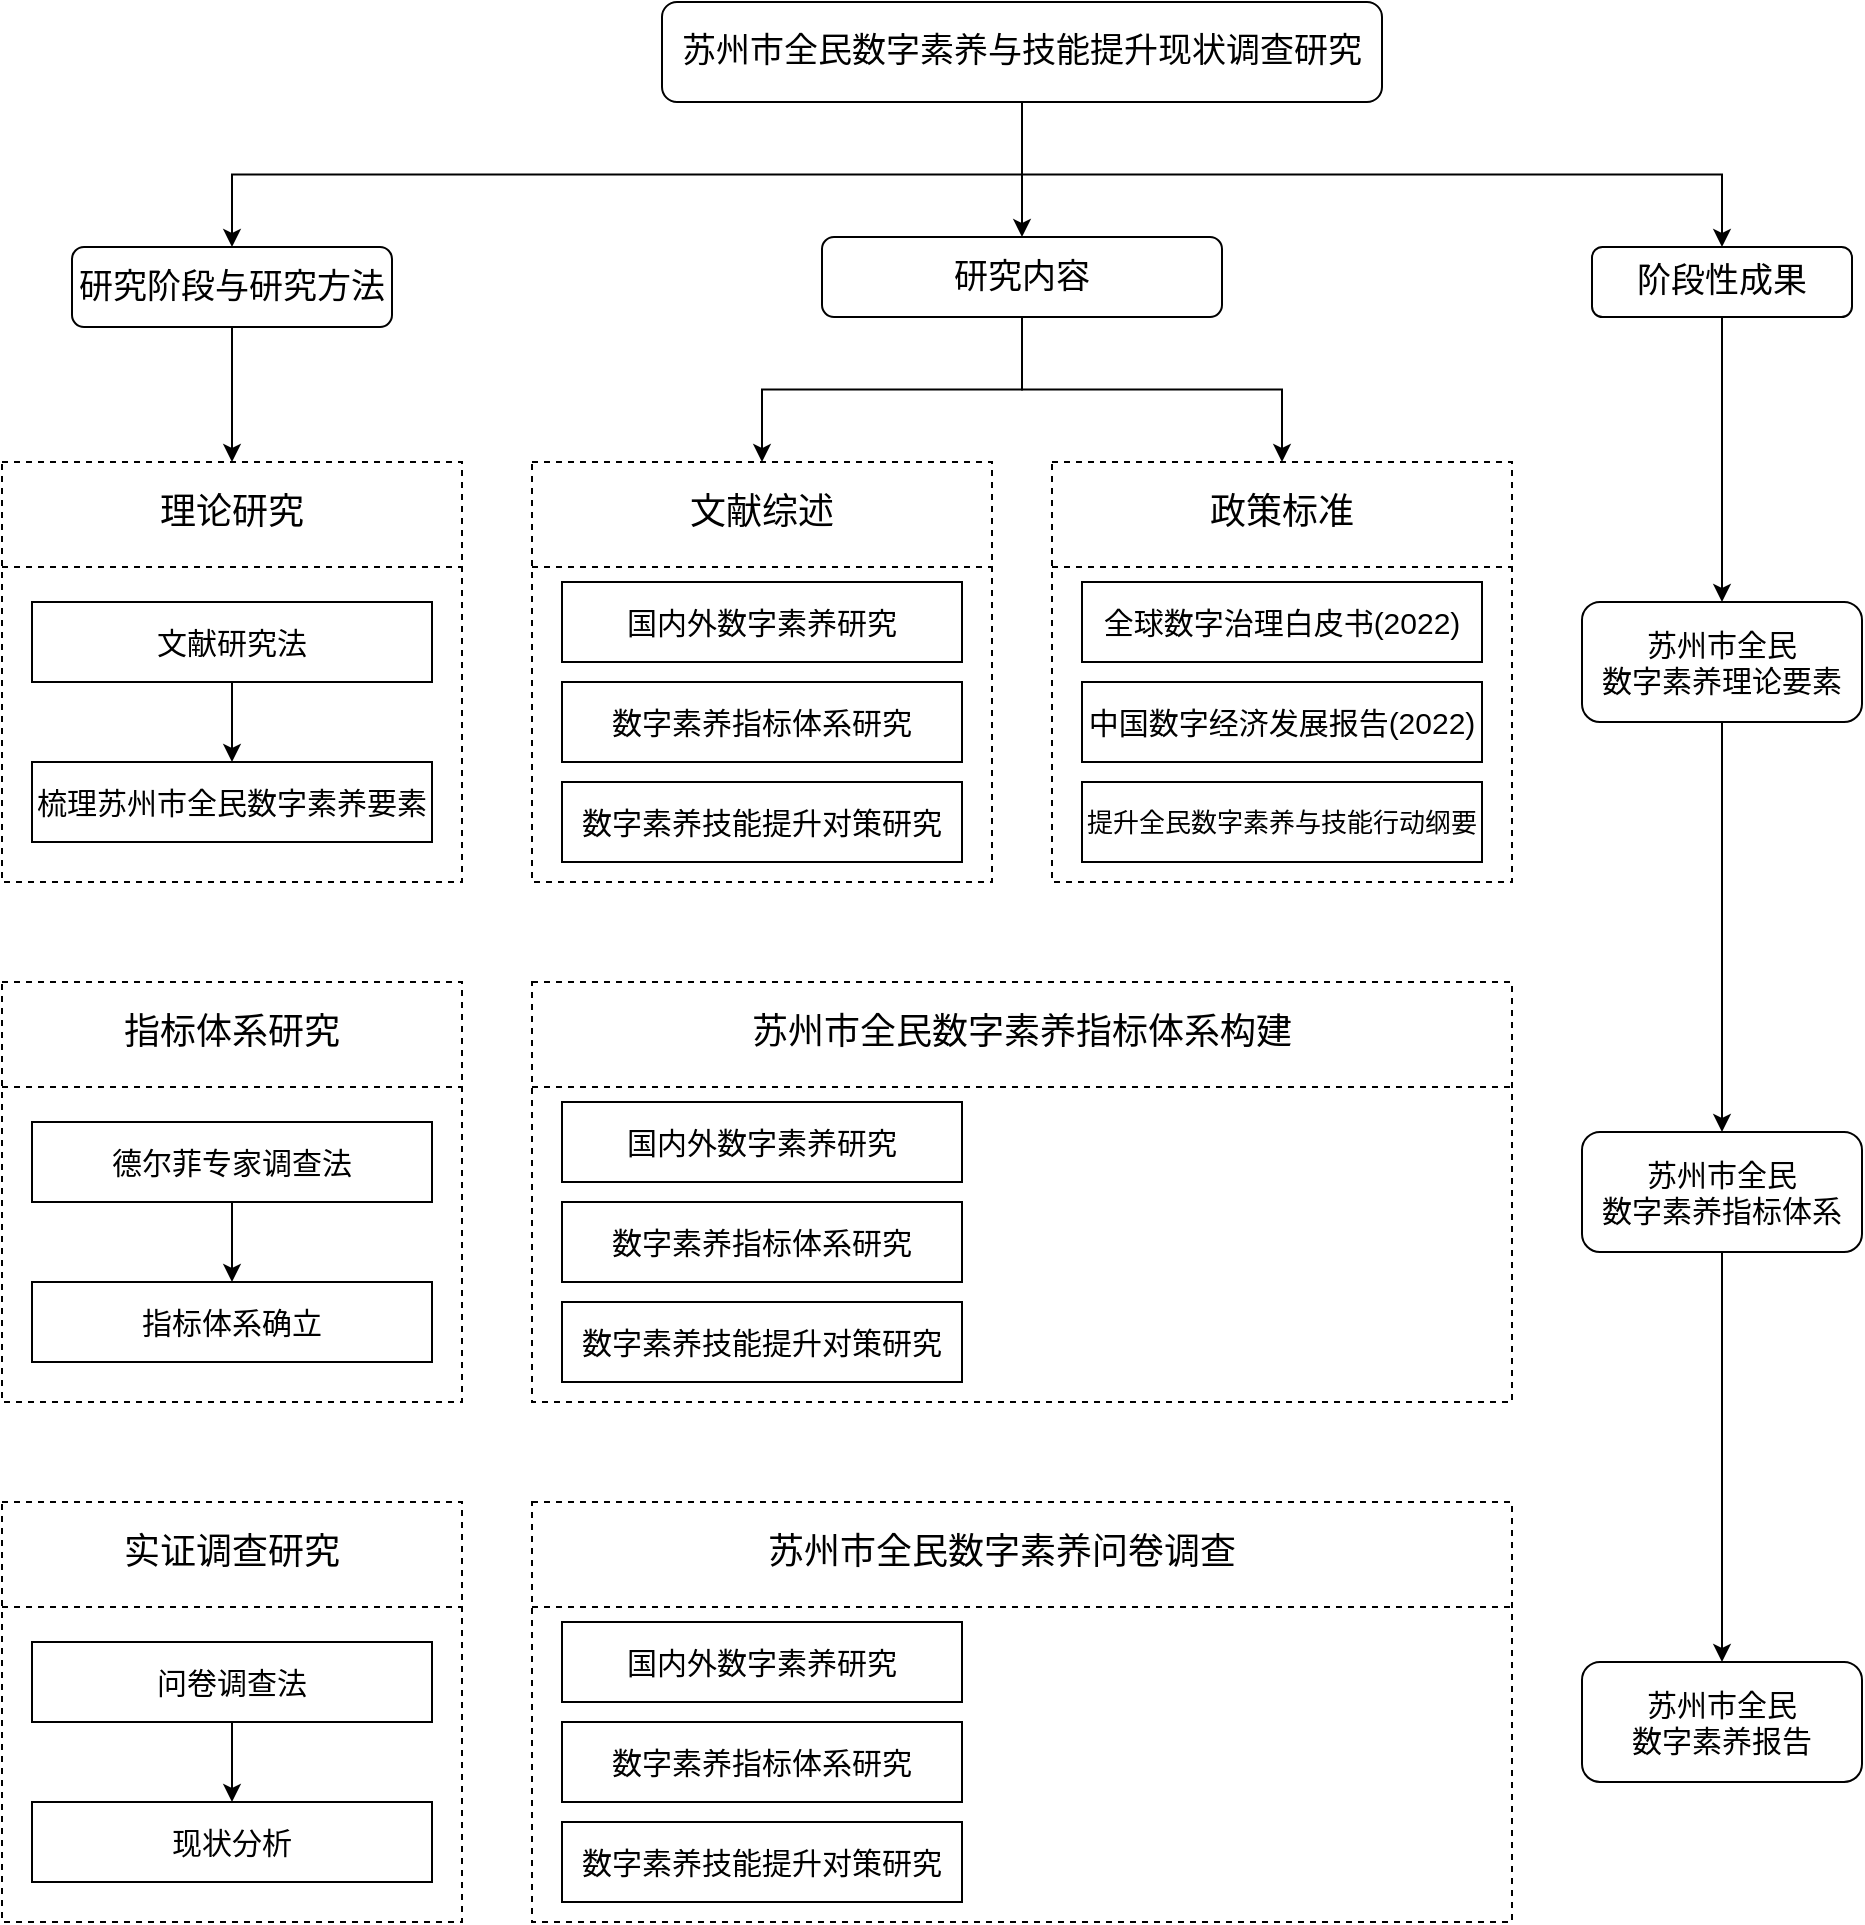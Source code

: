 <mxfile version="21.1.8" type="github">
  <diagram name="第 1 页" id="ylQiIapKLuFGazXnUSWv">
    <mxGraphModel dx="1811" dy="585" grid="1" gridSize="10" guides="1" tooltips="1" connect="1" arrows="1" fold="1" page="1" pageScale="1" pageWidth="827" pageHeight="1169" math="0" shadow="0">
      <root>
        <mxCell id="0" />
        <mxCell id="1" parent="0" />
        <mxCell id="sdYyX6AsqRZzDsCQbQxA-26" style="edgeStyle=orthogonalEdgeStyle;rounded=0;orthogonalLoop=1;jettySize=auto;html=1;exitX=0.5;exitY=1;exitDx=0;exitDy=0;" edge="1" parent="1" source="sdYyX6AsqRZzDsCQbQxA-2" target="sdYyX6AsqRZzDsCQbQxA-4">
          <mxGeometry relative="1" as="geometry" />
        </mxCell>
        <mxCell id="sdYyX6AsqRZzDsCQbQxA-27" style="edgeStyle=orthogonalEdgeStyle;rounded=0;orthogonalLoop=1;jettySize=auto;html=1;exitX=0.5;exitY=1;exitDx=0;exitDy=0;entryX=0.5;entryY=0;entryDx=0;entryDy=0;" edge="1" parent="1" source="sdYyX6AsqRZzDsCQbQxA-2" target="sdYyX6AsqRZzDsCQbQxA-7">
          <mxGeometry relative="1" as="geometry" />
        </mxCell>
        <mxCell id="sdYyX6AsqRZzDsCQbQxA-28" style="edgeStyle=orthogonalEdgeStyle;rounded=0;orthogonalLoop=1;jettySize=auto;html=1;exitX=0.5;exitY=1;exitDx=0;exitDy=0;entryX=0.5;entryY=0;entryDx=0;entryDy=0;" edge="1" parent="1" source="sdYyX6AsqRZzDsCQbQxA-2" target="sdYyX6AsqRZzDsCQbQxA-5">
          <mxGeometry relative="1" as="geometry" />
        </mxCell>
        <mxCell id="sdYyX6AsqRZzDsCQbQxA-2" value="苏州市全民数字素养与技能提升现状调查研究" style="rounded=1;whiteSpace=wrap;html=1;fontSize=17;" vertex="1" parent="1">
          <mxGeometry x="265" y="20" width="360" height="50" as="geometry" />
        </mxCell>
        <mxCell id="sdYyX6AsqRZzDsCQbQxA-42" style="edgeStyle=orthogonalEdgeStyle;rounded=0;orthogonalLoop=1;jettySize=auto;html=1;exitX=0.5;exitY=1;exitDx=0;exitDy=0;entryX=0.5;entryY=0;entryDx=0;entryDy=0;" edge="1" parent="1" source="sdYyX6AsqRZzDsCQbQxA-4" target="sdYyX6AsqRZzDsCQbQxA-9">
          <mxGeometry relative="1" as="geometry" />
        </mxCell>
        <mxCell id="sdYyX6AsqRZzDsCQbQxA-43" style="edgeStyle=orthogonalEdgeStyle;rounded=0;orthogonalLoop=1;jettySize=auto;html=1;exitX=0.5;exitY=1;exitDx=0;exitDy=0;entryX=0.5;entryY=0;entryDx=0;entryDy=0;" edge="1" parent="1" source="sdYyX6AsqRZzDsCQbQxA-4" target="sdYyX6AsqRZzDsCQbQxA-17">
          <mxGeometry relative="1" as="geometry" />
        </mxCell>
        <mxCell id="sdYyX6AsqRZzDsCQbQxA-4" value="研究内容" style="rounded=1;whiteSpace=wrap;html=1;fontSize=17;" vertex="1" parent="1">
          <mxGeometry x="345" y="137.5" width="200" height="40" as="geometry" />
        </mxCell>
        <mxCell id="sdYyX6AsqRZzDsCQbQxA-45" style="edgeStyle=orthogonalEdgeStyle;rounded=0;orthogonalLoop=1;jettySize=auto;html=1;exitX=0.5;exitY=1;exitDx=0;exitDy=0;entryX=0.5;entryY=0;entryDx=0;entryDy=0;" edge="1" parent="1" source="sdYyX6AsqRZzDsCQbQxA-5" target="sdYyX6AsqRZzDsCQbQxA-44">
          <mxGeometry relative="1" as="geometry" />
        </mxCell>
        <mxCell id="sdYyX6AsqRZzDsCQbQxA-5" value="阶段性成果" style="rounded=1;whiteSpace=wrap;html=1;fontSize=17;" vertex="1" parent="1">
          <mxGeometry x="730" y="142.5" width="130" height="35" as="geometry" />
        </mxCell>
        <mxCell id="sdYyX6AsqRZzDsCQbQxA-41" style="edgeStyle=orthogonalEdgeStyle;rounded=0;orthogonalLoop=1;jettySize=auto;html=1;exitX=0.5;exitY=1;exitDx=0;exitDy=0;entryX=0.5;entryY=0;entryDx=0;entryDy=0;" edge="1" parent="1" source="sdYyX6AsqRZzDsCQbQxA-7" target="sdYyX6AsqRZzDsCQbQxA-32">
          <mxGeometry relative="1" as="geometry" />
        </mxCell>
        <mxCell id="sdYyX6AsqRZzDsCQbQxA-7" value="研究阶段与研究方法" style="rounded=1;whiteSpace=wrap;html=1;fontSize=17;" vertex="1" parent="1">
          <mxGeometry x="-30" y="142.5" width="160" height="40" as="geometry" />
        </mxCell>
        <mxCell id="sdYyX6AsqRZzDsCQbQxA-9" value="" style="rounded=0;whiteSpace=wrap;html=1;dashed=1;" vertex="1" parent="1">
          <mxGeometry x="200" y="250" width="230" height="210" as="geometry" />
        </mxCell>
        <mxCell id="sdYyX6AsqRZzDsCQbQxA-10" value="" style="endArrow=none;dashed=1;html=1;rounded=0;entryX=1;entryY=0.25;entryDx=0;entryDy=0;exitX=0;exitY=0.25;exitDx=0;exitDy=0;" edge="1" parent="1" source="sdYyX6AsqRZzDsCQbQxA-9" target="sdYyX6AsqRZzDsCQbQxA-9">
          <mxGeometry width="50" height="50" relative="1" as="geometry">
            <mxPoint x="360" y="350" as="sourcePoint" />
            <mxPoint x="410" y="300" as="targetPoint" />
          </mxGeometry>
        </mxCell>
        <mxCell id="sdYyX6AsqRZzDsCQbQxA-11" value="文献综述" style="text;html=1;strokeColor=none;fillColor=none;align=center;verticalAlign=middle;whiteSpace=wrap;rounded=0;fontSize=18;" vertex="1" parent="1">
          <mxGeometry x="240" y="260" width="150" height="30" as="geometry" />
        </mxCell>
        <mxCell id="sdYyX6AsqRZzDsCQbQxA-14" value="国内外数字素养研究" style="rounded=0;whiteSpace=wrap;html=1;fontSize=15;" vertex="1" parent="1">
          <mxGeometry x="215" y="310" width="200" height="40" as="geometry" />
        </mxCell>
        <mxCell id="sdYyX6AsqRZzDsCQbQxA-15" value="数字素养指标体系研究" style="rounded=0;whiteSpace=wrap;html=1;fontSize=15;" vertex="1" parent="1">
          <mxGeometry x="215" y="360" width="200" height="40" as="geometry" />
        </mxCell>
        <mxCell id="sdYyX6AsqRZzDsCQbQxA-16" value="数字素养技能提升对策研究" style="rounded=0;whiteSpace=wrap;html=1;fontSize=15;" vertex="1" parent="1">
          <mxGeometry x="215" y="410" width="200" height="40" as="geometry" />
        </mxCell>
        <mxCell id="sdYyX6AsqRZzDsCQbQxA-17" value="" style="rounded=0;whiteSpace=wrap;html=1;dashed=1;" vertex="1" parent="1">
          <mxGeometry x="460" y="250" width="230" height="210" as="geometry" />
        </mxCell>
        <mxCell id="sdYyX6AsqRZzDsCQbQxA-18" value="" style="endArrow=none;dashed=1;html=1;rounded=0;entryX=1;entryY=0.25;entryDx=0;entryDy=0;exitX=0;exitY=0.25;exitDx=0;exitDy=0;" edge="1" parent="1" source="sdYyX6AsqRZzDsCQbQxA-17" target="sdYyX6AsqRZzDsCQbQxA-17">
          <mxGeometry width="50" height="50" relative="1" as="geometry">
            <mxPoint x="620" y="350" as="sourcePoint" />
            <mxPoint x="670" y="300" as="targetPoint" />
          </mxGeometry>
        </mxCell>
        <mxCell id="sdYyX6AsqRZzDsCQbQxA-19" value="政策标准" style="text;html=1;strokeColor=none;fillColor=none;align=center;verticalAlign=middle;whiteSpace=wrap;rounded=0;fontSize=18;" vertex="1" parent="1">
          <mxGeometry x="500" y="260" width="150" height="30" as="geometry" />
        </mxCell>
        <mxCell id="sdYyX6AsqRZzDsCQbQxA-20" value="全球数字治理白皮书(2022)" style="rounded=0;whiteSpace=wrap;html=1;fontSize=15;" vertex="1" parent="1">
          <mxGeometry x="475" y="310" width="200" height="40" as="geometry" />
        </mxCell>
        <mxCell id="sdYyX6AsqRZzDsCQbQxA-21" value="中国数字经济发展报告(2022)" style="rounded=0;whiteSpace=wrap;html=1;fontSize=15;" vertex="1" parent="1">
          <mxGeometry x="475" y="360" width="200" height="40" as="geometry" />
        </mxCell>
        <mxCell id="sdYyX6AsqRZzDsCQbQxA-22" value="提升全民数字素养与技能行动纲要" style="rounded=0;whiteSpace=wrap;html=1;fontSize=13;" vertex="1" parent="1">
          <mxGeometry x="475" y="410" width="200" height="40" as="geometry" />
        </mxCell>
        <mxCell id="sdYyX6AsqRZzDsCQbQxA-32" value="" style="rounded=0;whiteSpace=wrap;html=1;dashed=1;" vertex="1" parent="1">
          <mxGeometry x="-65" y="250" width="230" height="210" as="geometry" />
        </mxCell>
        <mxCell id="sdYyX6AsqRZzDsCQbQxA-33" value="" style="endArrow=none;dashed=1;html=1;rounded=0;entryX=1;entryY=0.25;entryDx=0;entryDy=0;exitX=0;exitY=0.25;exitDx=0;exitDy=0;" edge="1" parent="1" source="sdYyX6AsqRZzDsCQbQxA-32" target="sdYyX6AsqRZzDsCQbQxA-32">
          <mxGeometry width="50" height="50" relative="1" as="geometry">
            <mxPoint x="95" y="350" as="sourcePoint" />
            <mxPoint x="145" y="300" as="targetPoint" />
          </mxGeometry>
        </mxCell>
        <mxCell id="sdYyX6AsqRZzDsCQbQxA-34" value="理论研究" style="text;html=1;strokeColor=none;fillColor=none;align=center;verticalAlign=middle;whiteSpace=wrap;rounded=0;fontSize=18;" vertex="1" parent="1">
          <mxGeometry x="-25" y="260" width="150" height="30" as="geometry" />
        </mxCell>
        <mxCell id="sdYyX6AsqRZzDsCQbQxA-38" value="" style="edgeStyle=orthogonalEdgeStyle;rounded=0;orthogonalLoop=1;jettySize=auto;html=1;" edge="1" parent="1" source="sdYyX6AsqRZzDsCQbQxA-35" target="sdYyX6AsqRZzDsCQbQxA-36">
          <mxGeometry relative="1" as="geometry" />
        </mxCell>
        <mxCell id="sdYyX6AsqRZzDsCQbQxA-35" value="文献研究法" style="rounded=0;whiteSpace=wrap;html=1;fontSize=15;" vertex="1" parent="1">
          <mxGeometry x="-50" y="320" width="200" height="40" as="geometry" />
        </mxCell>
        <mxCell id="sdYyX6AsqRZzDsCQbQxA-36" value="梳理苏州市全民数字素养要素" style="rounded=0;whiteSpace=wrap;html=1;fontSize=15;" vertex="1" parent="1">
          <mxGeometry x="-50" y="400" width="200" height="40" as="geometry" />
        </mxCell>
        <mxCell id="sdYyX6AsqRZzDsCQbQxA-48" style="edgeStyle=orthogonalEdgeStyle;rounded=0;orthogonalLoop=1;jettySize=auto;html=1;exitX=0.5;exitY=1;exitDx=0;exitDy=0;entryX=0.5;entryY=0;entryDx=0;entryDy=0;" edge="1" parent="1" source="sdYyX6AsqRZzDsCQbQxA-44" target="sdYyX6AsqRZzDsCQbQxA-46">
          <mxGeometry relative="1" as="geometry" />
        </mxCell>
        <mxCell id="sdYyX6AsqRZzDsCQbQxA-44" value="苏州市全民&lt;br&gt;数字素养理论要素" style="rounded=1;whiteSpace=wrap;html=1;fontSize=15;" vertex="1" parent="1">
          <mxGeometry x="725" y="320" width="140" height="60" as="geometry" />
        </mxCell>
        <mxCell id="sdYyX6AsqRZzDsCQbQxA-49" style="edgeStyle=orthogonalEdgeStyle;rounded=0;orthogonalLoop=1;jettySize=auto;html=1;exitX=0.5;exitY=1;exitDx=0;exitDy=0;entryX=0.5;entryY=0;entryDx=0;entryDy=0;" edge="1" parent="1" source="sdYyX6AsqRZzDsCQbQxA-46" target="sdYyX6AsqRZzDsCQbQxA-47">
          <mxGeometry relative="1" as="geometry" />
        </mxCell>
        <mxCell id="sdYyX6AsqRZzDsCQbQxA-46" value="苏州市全民&lt;br&gt;数字素养指标体系" style="rounded=1;whiteSpace=wrap;html=1;fontSize=15;" vertex="1" parent="1">
          <mxGeometry x="725" y="585" width="140" height="60" as="geometry" />
        </mxCell>
        <mxCell id="sdYyX6AsqRZzDsCQbQxA-47" value="苏州市全民&lt;br&gt;数字素养报告" style="rounded=1;whiteSpace=wrap;html=1;fontSize=15;" vertex="1" parent="1">
          <mxGeometry x="725" y="850" width="140" height="60" as="geometry" />
        </mxCell>
        <mxCell id="sdYyX6AsqRZzDsCQbQxA-50" value="" style="rounded=0;whiteSpace=wrap;html=1;dashed=1;" vertex="1" parent="1">
          <mxGeometry x="-65" y="510" width="230" height="210" as="geometry" />
        </mxCell>
        <mxCell id="sdYyX6AsqRZzDsCQbQxA-51" value="" style="endArrow=none;dashed=1;html=1;rounded=0;entryX=1;entryY=0.25;entryDx=0;entryDy=0;exitX=0;exitY=0.25;exitDx=0;exitDy=0;" edge="1" parent="1" source="sdYyX6AsqRZzDsCQbQxA-50" target="sdYyX6AsqRZzDsCQbQxA-50">
          <mxGeometry width="50" height="50" relative="1" as="geometry">
            <mxPoint x="95" y="610" as="sourcePoint" />
            <mxPoint x="145" y="560" as="targetPoint" />
          </mxGeometry>
        </mxCell>
        <mxCell id="sdYyX6AsqRZzDsCQbQxA-53" value="" style="edgeStyle=orthogonalEdgeStyle;rounded=0;orthogonalLoop=1;jettySize=auto;html=1;" edge="1" parent="1" source="sdYyX6AsqRZzDsCQbQxA-54" target="sdYyX6AsqRZzDsCQbQxA-55">
          <mxGeometry relative="1" as="geometry" />
        </mxCell>
        <mxCell id="sdYyX6AsqRZzDsCQbQxA-54" value="德尔菲专家调查法" style="rounded=0;whiteSpace=wrap;html=1;fontSize=15;" vertex="1" parent="1">
          <mxGeometry x="-50" y="580" width="200" height="40" as="geometry" />
        </mxCell>
        <mxCell id="sdYyX6AsqRZzDsCQbQxA-55" value="指标体系确立" style="rounded=0;whiteSpace=wrap;html=1;fontSize=15;" vertex="1" parent="1">
          <mxGeometry x="-50" y="660" width="200" height="40" as="geometry" />
        </mxCell>
        <mxCell id="sdYyX6AsqRZzDsCQbQxA-56" value="指标体系研究" style="text;html=1;strokeColor=none;fillColor=none;align=center;verticalAlign=middle;whiteSpace=wrap;rounded=0;fontSize=18;" vertex="1" parent="1">
          <mxGeometry x="-25" y="520" width="150" height="30" as="geometry" />
        </mxCell>
        <mxCell id="sdYyX6AsqRZzDsCQbQxA-57" value="" style="rounded=0;whiteSpace=wrap;html=1;dashed=1;" vertex="1" parent="1">
          <mxGeometry x="-65" y="770" width="230" height="210" as="geometry" />
        </mxCell>
        <mxCell id="sdYyX6AsqRZzDsCQbQxA-58" value="" style="endArrow=none;dashed=1;html=1;rounded=0;entryX=1;entryY=0.25;entryDx=0;entryDy=0;exitX=0;exitY=0.25;exitDx=0;exitDy=0;" edge="1" parent="1" source="sdYyX6AsqRZzDsCQbQxA-57" target="sdYyX6AsqRZzDsCQbQxA-57">
          <mxGeometry width="50" height="50" relative="1" as="geometry">
            <mxPoint x="95" y="870" as="sourcePoint" />
            <mxPoint x="145" y="820" as="targetPoint" />
          </mxGeometry>
        </mxCell>
        <mxCell id="sdYyX6AsqRZzDsCQbQxA-59" value="" style="edgeStyle=orthogonalEdgeStyle;rounded=0;orthogonalLoop=1;jettySize=auto;html=1;" edge="1" parent="1" source="sdYyX6AsqRZzDsCQbQxA-60" target="sdYyX6AsqRZzDsCQbQxA-61">
          <mxGeometry relative="1" as="geometry" />
        </mxCell>
        <mxCell id="sdYyX6AsqRZzDsCQbQxA-60" value="问卷调查法" style="rounded=0;whiteSpace=wrap;html=1;fontSize=15;" vertex="1" parent="1">
          <mxGeometry x="-50" y="840" width="200" height="40" as="geometry" />
        </mxCell>
        <mxCell id="sdYyX6AsqRZzDsCQbQxA-61" value="现状分析" style="rounded=0;whiteSpace=wrap;html=1;fontSize=15;" vertex="1" parent="1">
          <mxGeometry x="-50" y="920" width="200" height="40" as="geometry" />
        </mxCell>
        <mxCell id="sdYyX6AsqRZzDsCQbQxA-62" value="实证调查研究" style="text;html=1;strokeColor=none;fillColor=none;align=center;verticalAlign=middle;whiteSpace=wrap;rounded=0;fontSize=18;" vertex="1" parent="1">
          <mxGeometry x="-25" y="780" width="150" height="30" as="geometry" />
        </mxCell>
        <mxCell id="sdYyX6AsqRZzDsCQbQxA-63" value="" style="rounded=0;whiteSpace=wrap;html=1;dashed=1;" vertex="1" parent="1">
          <mxGeometry x="200" y="510" width="490" height="210" as="geometry" />
        </mxCell>
        <mxCell id="sdYyX6AsqRZzDsCQbQxA-64" value="" style="endArrow=none;dashed=1;html=1;rounded=0;entryX=1;entryY=0.25;entryDx=0;entryDy=0;exitX=0;exitY=0.25;exitDx=0;exitDy=0;" edge="1" parent="1" source="sdYyX6AsqRZzDsCQbQxA-63" target="sdYyX6AsqRZzDsCQbQxA-63">
          <mxGeometry width="50" height="50" relative="1" as="geometry">
            <mxPoint x="360" y="610" as="sourcePoint" />
            <mxPoint x="410" y="560" as="targetPoint" />
          </mxGeometry>
        </mxCell>
        <mxCell id="sdYyX6AsqRZzDsCQbQxA-65" value="苏州市全民数字素养指标体系构建" style="text;html=1;strokeColor=none;fillColor=none;align=center;verticalAlign=middle;whiteSpace=wrap;rounded=0;fontSize=18;" vertex="1" parent="1">
          <mxGeometry x="250" y="520" width="390" height="30" as="geometry" />
        </mxCell>
        <mxCell id="sdYyX6AsqRZzDsCQbQxA-66" value="国内外数字素养研究" style="rounded=0;whiteSpace=wrap;html=1;fontSize=15;" vertex="1" parent="1">
          <mxGeometry x="215" y="570" width="200" height="40" as="geometry" />
        </mxCell>
        <mxCell id="sdYyX6AsqRZzDsCQbQxA-67" value="数字素养指标体系研究" style="rounded=0;whiteSpace=wrap;html=1;fontSize=15;" vertex="1" parent="1">
          <mxGeometry x="215" y="620" width="200" height="40" as="geometry" />
        </mxCell>
        <mxCell id="sdYyX6AsqRZzDsCQbQxA-68" value="数字素养技能提升对策研究" style="rounded=0;whiteSpace=wrap;html=1;fontSize=15;" vertex="1" parent="1">
          <mxGeometry x="215" y="670" width="200" height="40" as="geometry" />
        </mxCell>
        <mxCell id="sdYyX6AsqRZzDsCQbQxA-69" value="" style="rounded=0;whiteSpace=wrap;html=1;dashed=1;" vertex="1" parent="1">
          <mxGeometry x="200" y="770" width="490" height="210" as="geometry" />
        </mxCell>
        <mxCell id="sdYyX6AsqRZzDsCQbQxA-70" value="" style="endArrow=none;dashed=1;html=1;rounded=0;entryX=1;entryY=0.25;entryDx=0;entryDy=0;exitX=0;exitY=0.25;exitDx=0;exitDy=0;" edge="1" parent="1" source="sdYyX6AsqRZzDsCQbQxA-69" target="sdYyX6AsqRZzDsCQbQxA-69">
          <mxGeometry width="50" height="50" relative="1" as="geometry">
            <mxPoint x="360" y="870" as="sourcePoint" />
            <mxPoint x="410" y="820" as="targetPoint" />
          </mxGeometry>
        </mxCell>
        <mxCell id="sdYyX6AsqRZzDsCQbQxA-71" value="苏州市全民数字素养问卷调查" style="text;html=1;strokeColor=none;fillColor=none;align=center;verticalAlign=middle;whiteSpace=wrap;rounded=0;fontSize=18;" vertex="1" parent="1">
          <mxGeometry x="240" y="780" width="390" height="30" as="geometry" />
        </mxCell>
        <mxCell id="sdYyX6AsqRZzDsCQbQxA-72" value="国内外数字素养研究" style="rounded=0;whiteSpace=wrap;html=1;fontSize=15;" vertex="1" parent="1">
          <mxGeometry x="215" y="830" width="200" height="40" as="geometry" />
        </mxCell>
        <mxCell id="sdYyX6AsqRZzDsCQbQxA-73" value="数字素养指标体系研究" style="rounded=0;whiteSpace=wrap;html=1;fontSize=15;" vertex="1" parent="1">
          <mxGeometry x="215" y="880" width="200" height="40" as="geometry" />
        </mxCell>
        <mxCell id="sdYyX6AsqRZzDsCQbQxA-74" value="数字素养技能提升对策研究" style="rounded=0;whiteSpace=wrap;html=1;fontSize=15;" vertex="1" parent="1">
          <mxGeometry x="215" y="930" width="200" height="40" as="geometry" />
        </mxCell>
      </root>
    </mxGraphModel>
  </diagram>
</mxfile>
